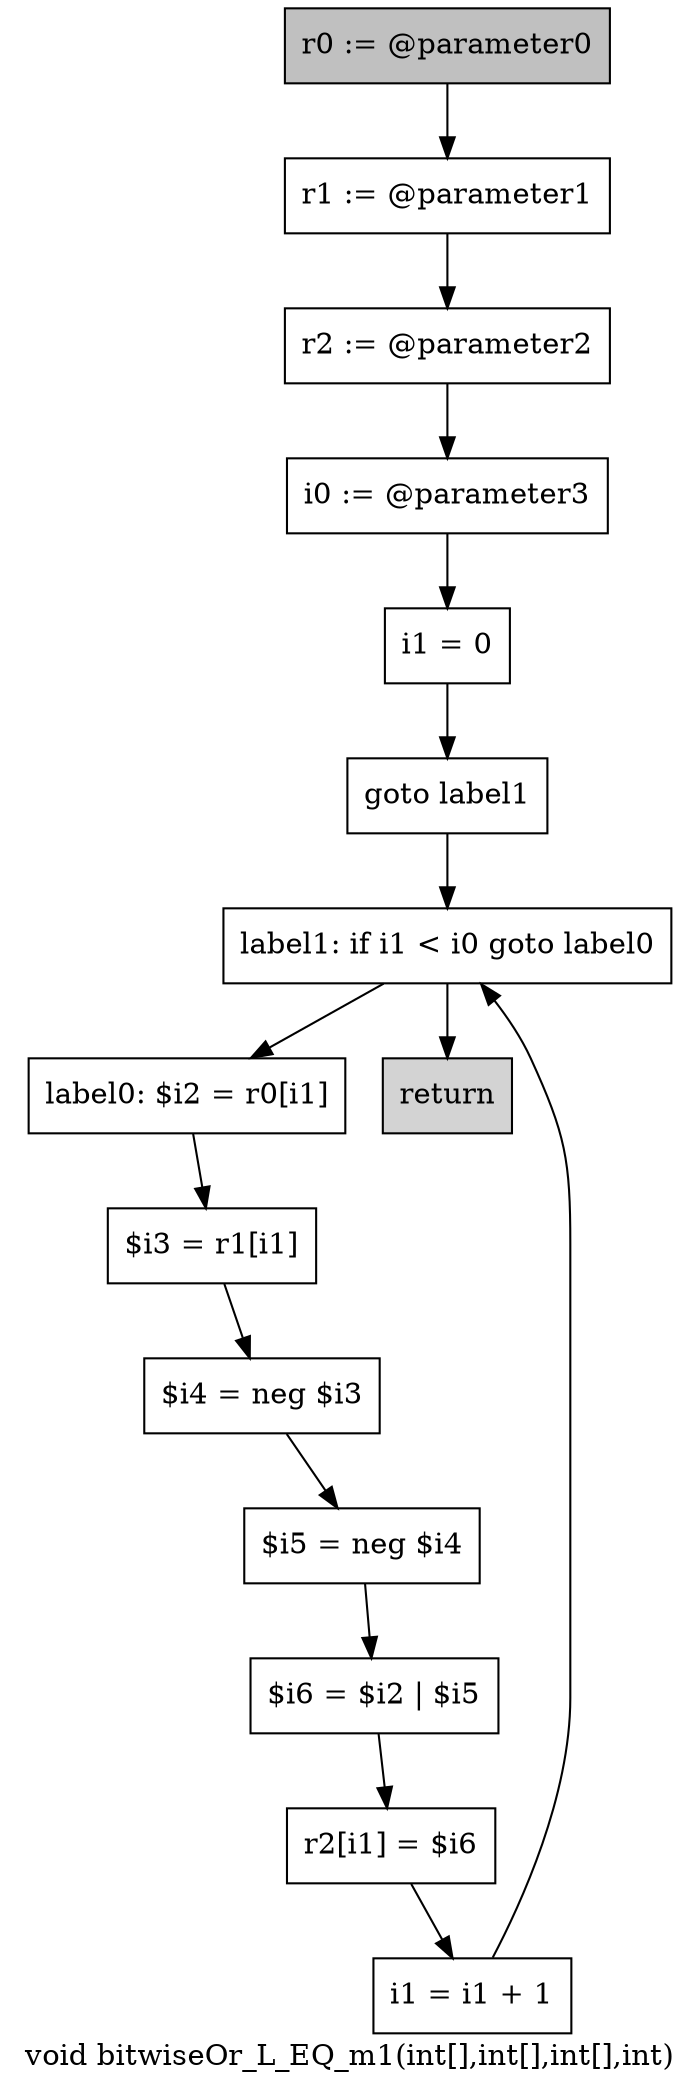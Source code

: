 digraph "void bitwiseOr_L_EQ_m1(int[],int[],int[],int)" {
    label="void bitwiseOr_L_EQ_m1(int[],int[],int[],int)";
    node [shape=box];
    "0" [style=filled,fillcolor=gray,label="r0 := @parameter0",];
    "1" [label="r1 := @parameter1",];
    "0"->"1";
    "2" [label="r2 := @parameter2",];
    "1"->"2";
    "3" [label="i0 := @parameter3",];
    "2"->"3";
    "4" [label="i1 = 0",];
    "3"->"4";
    "5" [label="goto label1",];
    "4"->"5";
    "13" [label="label1: if i1 < i0 goto label0",];
    "5"->"13";
    "6" [label="label0: $i2 = r0[i1]",];
    "7" [label="$i3 = r1[i1]",];
    "6"->"7";
    "8" [label="$i4 = neg $i3",];
    "7"->"8";
    "9" [label="$i5 = neg $i4",];
    "8"->"9";
    "10" [label="$i6 = $i2 | $i5",];
    "9"->"10";
    "11" [label="r2[i1] = $i6",];
    "10"->"11";
    "12" [label="i1 = i1 + 1",];
    "11"->"12";
    "12"->"13";
    "13"->"6";
    "14" [style=filled,fillcolor=lightgray,label="return",];
    "13"->"14";
}
